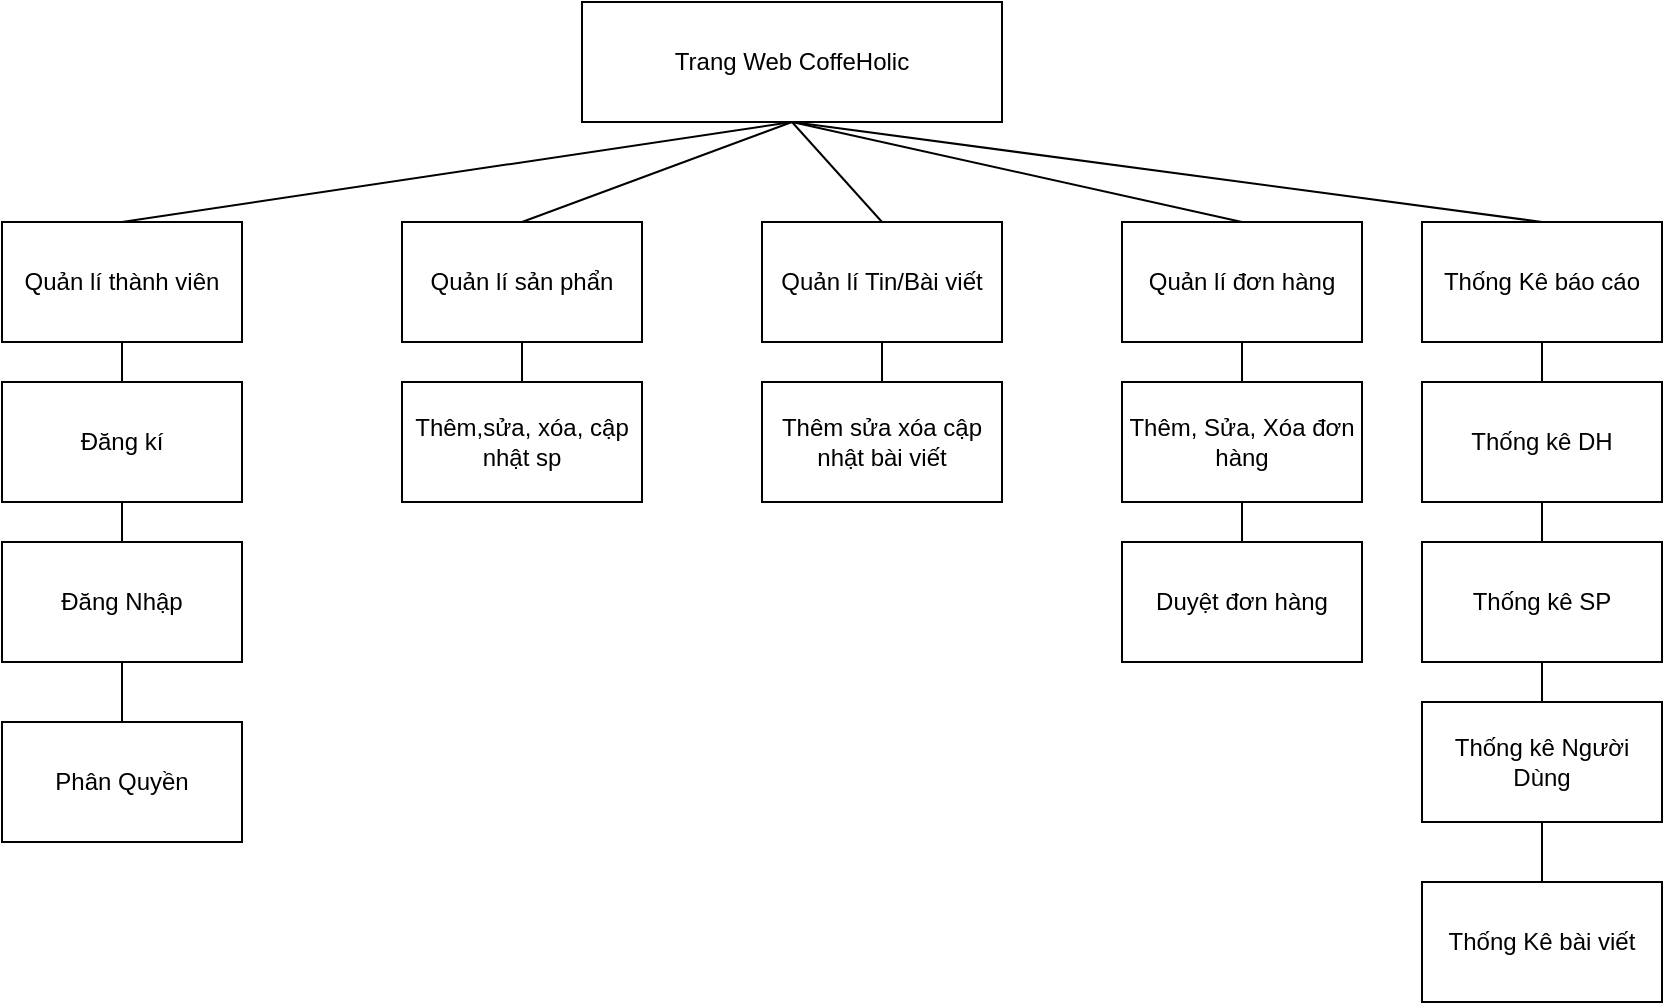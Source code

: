 <mxfile version="13.9.0" type="github">
  <diagram id="RvLM8YGOqVZbT7EBfto4" name="Page-1">
    <mxGraphModel dx="868" dy="482" grid="1" gridSize="10" guides="1" tooltips="1" connect="1" arrows="1" fold="1" page="1" pageScale="1" pageWidth="827" pageHeight="1169" math="0" shadow="0">
      <root>
        <mxCell id="0" />
        <mxCell id="1" parent="0" />
        <mxCell id="-QUG8otCOw9tnm7xfzeB-2" value="Trang Web CoffeHolic&lt;br&gt;" style="rounded=0;whiteSpace=wrap;html=1;" vertex="1" parent="1">
          <mxGeometry x="300" y="10" width="210" height="60" as="geometry" />
        </mxCell>
        <mxCell id="-QUG8otCOw9tnm7xfzeB-3" value="Quản lí thành viên" style="rounded=0;whiteSpace=wrap;html=1;" vertex="1" parent="1">
          <mxGeometry x="10" y="120" width="120" height="60" as="geometry" />
        </mxCell>
        <mxCell id="-QUG8otCOw9tnm7xfzeB-6" value="Đăng kí" style="rounded=0;whiteSpace=wrap;html=1;" vertex="1" parent="1">
          <mxGeometry x="10" y="200" width="120" height="60" as="geometry" />
        </mxCell>
        <mxCell id="-QUG8otCOw9tnm7xfzeB-7" value="Đăng Nhập" style="rounded=0;whiteSpace=wrap;html=1;" vertex="1" parent="1">
          <mxGeometry x="10" y="280" width="120" height="60" as="geometry" />
        </mxCell>
        <mxCell id="-QUG8otCOw9tnm7xfzeB-8" value="Phân Quyền" style="rounded=0;whiteSpace=wrap;html=1;" vertex="1" parent="1">
          <mxGeometry x="10" y="370" width="120" height="60" as="geometry" />
        </mxCell>
        <mxCell id="-QUG8otCOw9tnm7xfzeB-9" value="Quản lí sản phẩn" style="rounded=0;whiteSpace=wrap;html=1;" vertex="1" parent="1">
          <mxGeometry x="210" y="120" width="120" height="60" as="geometry" />
        </mxCell>
        <mxCell id="-QUG8otCOw9tnm7xfzeB-11" value="Quản lí Tin/Bài viết" style="rounded=0;whiteSpace=wrap;html=1;" vertex="1" parent="1">
          <mxGeometry x="390" y="120" width="120" height="60" as="geometry" />
        </mxCell>
        <mxCell id="-QUG8otCOw9tnm7xfzeB-12" value="Quản lí đơn hàng" style="rounded=0;whiteSpace=wrap;html=1;" vertex="1" parent="1">
          <mxGeometry x="570" y="120" width="120" height="60" as="geometry" />
        </mxCell>
        <mxCell id="-QUG8otCOw9tnm7xfzeB-14" value="" style="endArrow=none;html=1;entryX=0.5;entryY=1;entryDx=0;entryDy=0;exitX=0.5;exitY=0;exitDx=0;exitDy=0;" edge="1" parent="1" source="-QUG8otCOw9tnm7xfzeB-11" target="-QUG8otCOw9tnm7xfzeB-2">
          <mxGeometry width="50" height="50" relative="1" as="geometry">
            <mxPoint x="390" y="270" as="sourcePoint" />
            <mxPoint x="440" y="220" as="targetPoint" />
          </mxGeometry>
        </mxCell>
        <mxCell id="-QUG8otCOw9tnm7xfzeB-15" value="" style="endArrow=none;html=1;entryX=0.5;entryY=1;entryDx=0;entryDy=0;exitX=0.5;exitY=0;exitDx=0;exitDy=0;" edge="1" parent="1" source="-QUG8otCOw9tnm7xfzeB-12" target="-QUG8otCOw9tnm7xfzeB-2">
          <mxGeometry width="50" height="50" relative="1" as="geometry">
            <mxPoint x="390" y="270" as="sourcePoint" />
            <mxPoint x="410" y="70" as="targetPoint" />
          </mxGeometry>
        </mxCell>
        <mxCell id="-QUG8otCOw9tnm7xfzeB-16" value="" style="endArrow=none;html=1;entryX=0.5;entryY=1;entryDx=0;entryDy=0;exitX=0.5;exitY=0;exitDx=0;exitDy=0;" edge="1" parent="1" source="-QUG8otCOw9tnm7xfzeB-9" target="-QUG8otCOw9tnm7xfzeB-2">
          <mxGeometry width="50" height="50" relative="1" as="geometry">
            <mxPoint x="390" y="270" as="sourcePoint" />
            <mxPoint x="440" y="220" as="targetPoint" />
          </mxGeometry>
        </mxCell>
        <mxCell id="-QUG8otCOw9tnm7xfzeB-17" value="" style="endArrow=none;html=1;entryX=0.5;entryY=1;entryDx=0;entryDy=0;exitX=0.5;exitY=0;exitDx=0;exitDy=0;" edge="1" parent="1" source="-QUG8otCOw9tnm7xfzeB-3" target="-QUG8otCOw9tnm7xfzeB-2">
          <mxGeometry width="50" height="50" relative="1" as="geometry">
            <mxPoint x="390" y="270" as="sourcePoint" />
            <mxPoint x="440" y="220" as="targetPoint" />
          </mxGeometry>
        </mxCell>
        <mxCell id="-QUG8otCOw9tnm7xfzeB-18" style="edgeStyle=orthogonalEdgeStyle;rounded=0;orthogonalLoop=1;jettySize=auto;html=1;exitX=0.5;exitY=1;exitDx=0;exitDy=0;" edge="1" parent="1" source="-QUG8otCOw9tnm7xfzeB-3" target="-QUG8otCOw9tnm7xfzeB-3">
          <mxGeometry relative="1" as="geometry" />
        </mxCell>
        <mxCell id="-QUG8otCOw9tnm7xfzeB-19" value="" style="endArrow=none;html=1;entryX=0.5;entryY=1;entryDx=0;entryDy=0;exitX=0.5;exitY=0;exitDx=0;exitDy=0;" edge="1" parent="1" source="-QUG8otCOw9tnm7xfzeB-6" target="-QUG8otCOw9tnm7xfzeB-3">
          <mxGeometry width="50" height="50" relative="1" as="geometry">
            <mxPoint x="390" y="270" as="sourcePoint" />
            <mxPoint x="440" y="220" as="targetPoint" />
          </mxGeometry>
        </mxCell>
        <mxCell id="-QUG8otCOw9tnm7xfzeB-20" value="" style="endArrow=none;html=1;exitX=0.5;exitY=0;exitDx=0;exitDy=0;entryX=0.5;entryY=1;entryDx=0;entryDy=0;" edge="1" parent="1" source="-QUG8otCOw9tnm7xfzeB-7" target="-QUG8otCOw9tnm7xfzeB-6">
          <mxGeometry width="50" height="50" relative="1" as="geometry">
            <mxPoint x="110" y="290" as="sourcePoint" />
            <mxPoint x="140" y="260" as="targetPoint" />
          </mxGeometry>
        </mxCell>
        <mxCell id="-QUG8otCOw9tnm7xfzeB-21" value="" style="endArrow=none;html=1;entryX=0.5;entryY=1;entryDx=0;entryDy=0;exitX=0.5;exitY=0;exitDx=0;exitDy=0;" edge="1" parent="1" source="-QUG8otCOw9tnm7xfzeB-8" target="-QUG8otCOw9tnm7xfzeB-7">
          <mxGeometry width="50" height="50" relative="1" as="geometry">
            <mxPoint x="140" y="360" as="sourcePoint" />
            <mxPoint x="180" y="340" as="targetPoint" />
          </mxGeometry>
        </mxCell>
        <mxCell id="-QUG8otCOw9tnm7xfzeB-22" value="Thêm,sửa, xóa, cập nhật sp" style="rounded=0;whiteSpace=wrap;html=1;" vertex="1" parent="1">
          <mxGeometry x="210" y="200" width="120" height="60" as="geometry" />
        </mxCell>
        <mxCell id="-QUG8otCOw9tnm7xfzeB-24" value="Thêm sửa xóa cập nhật bài viết" style="rounded=0;whiteSpace=wrap;html=1;" vertex="1" parent="1">
          <mxGeometry x="390" y="200" width="120" height="60" as="geometry" />
        </mxCell>
        <mxCell id="-QUG8otCOw9tnm7xfzeB-26" value="Thêm, Sửa, Xóa đơn hàng" style="rounded=0;whiteSpace=wrap;html=1;" vertex="1" parent="1">
          <mxGeometry x="570" y="200" width="120" height="60" as="geometry" />
        </mxCell>
        <mxCell id="-QUG8otCOw9tnm7xfzeB-27" value="Duyệt đơn hàng" style="rounded=0;whiteSpace=wrap;html=1;" vertex="1" parent="1">
          <mxGeometry x="570" y="280" width="120" height="60" as="geometry" />
        </mxCell>
        <mxCell id="-QUG8otCOw9tnm7xfzeB-28" value="Thống Kê báo cáo" style="rounded=0;whiteSpace=wrap;html=1;" vertex="1" parent="1">
          <mxGeometry x="720" y="120" width="120" height="60" as="geometry" />
        </mxCell>
        <mxCell id="-QUG8otCOw9tnm7xfzeB-29" value="Thống kê DH" style="rounded=0;whiteSpace=wrap;html=1;" vertex="1" parent="1">
          <mxGeometry x="720" y="200" width="120" height="60" as="geometry" />
        </mxCell>
        <mxCell id="-QUG8otCOw9tnm7xfzeB-30" value="Thống kê SP" style="rounded=0;whiteSpace=wrap;html=1;" vertex="1" parent="1">
          <mxGeometry x="720" y="280" width="120" height="60" as="geometry" />
        </mxCell>
        <mxCell id="-QUG8otCOw9tnm7xfzeB-33" value="Thống kê Người Dùng" style="rounded=0;whiteSpace=wrap;html=1;" vertex="1" parent="1">
          <mxGeometry x="720" y="360" width="120" height="60" as="geometry" />
        </mxCell>
        <mxCell id="-QUG8otCOw9tnm7xfzeB-34" value="Thống Kê bài viết" style="rounded=0;whiteSpace=wrap;html=1;" vertex="1" parent="1">
          <mxGeometry x="720" y="450" width="120" height="60" as="geometry" />
        </mxCell>
        <mxCell id="-QUG8otCOw9tnm7xfzeB-35" value="" style="endArrow=none;html=1;entryX=0.5;entryY=1;entryDx=0;entryDy=0;exitX=0.5;exitY=0;exitDx=0;exitDy=0;" edge="1" parent="1" source="-QUG8otCOw9tnm7xfzeB-22" target="-QUG8otCOw9tnm7xfzeB-9">
          <mxGeometry width="50" height="50" relative="1" as="geometry">
            <mxPoint x="390" y="330" as="sourcePoint" />
            <mxPoint x="440" y="280" as="targetPoint" />
          </mxGeometry>
        </mxCell>
        <mxCell id="-QUG8otCOw9tnm7xfzeB-37" value="" style="endArrow=none;html=1;exitX=0.5;exitY=1;exitDx=0;exitDy=0;entryX=0.5;entryY=0;entryDx=0;entryDy=0;" edge="1" parent="1" source="-QUG8otCOw9tnm7xfzeB-2" target="-QUG8otCOw9tnm7xfzeB-28">
          <mxGeometry width="50" height="50" relative="1" as="geometry">
            <mxPoint x="580" y="100" as="sourcePoint" />
            <mxPoint x="630" y="50" as="targetPoint" />
          </mxGeometry>
        </mxCell>
        <mxCell id="-QUG8otCOw9tnm7xfzeB-38" value="" style="endArrow=none;html=1;entryX=0.5;entryY=1;entryDx=0;entryDy=0;exitX=0.5;exitY=0;exitDx=0;exitDy=0;" edge="1" parent="1" source="-QUG8otCOw9tnm7xfzeB-27" target="-QUG8otCOw9tnm7xfzeB-26">
          <mxGeometry width="50" height="50" relative="1" as="geometry">
            <mxPoint x="414" y="400" as="sourcePoint" />
            <mxPoint x="464" y="350" as="targetPoint" />
          </mxGeometry>
        </mxCell>
        <mxCell id="-QUG8otCOw9tnm7xfzeB-39" value="" style="endArrow=none;html=1;entryX=0.5;entryY=1;entryDx=0;entryDy=0;exitX=0.5;exitY=0;exitDx=0;exitDy=0;" edge="1" parent="1" source="-QUG8otCOw9tnm7xfzeB-34" target="-QUG8otCOw9tnm7xfzeB-33">
          <mxGeometry width="50" height="50" relative="1" as="geometry">
            <mxPoint x="450" y="425" as="sourcePoint" />
            <mxPoint x="500" y="375" as="targetPoint" />
          </mxGeometry>
        </mxCell>
        <mxCell id="-QUG8otCOw9tnm7xfzeB-40" value="" style="endArrow=none;html=1;entryX=0.5;entryY=1;entryDx=0;entryDy=0;exitX=0.5;exitY=0;exitDx=0;exitDy=0;" edge="1" parent="1" source="-QUG8otCOw9tnm7xfzeB-33" target="-QUG8otCOw9tnm7xfzeB-30">
          <mxGeometry width="50" height="50" relative="1" as="geometry">
            <mxPoint x="560" y="460" as="sourcePoint" />
            <mxPoint x="610" y="410" as="targetPoint" />
          </mxGeometry>
        </mxCell>
        <mxCell id="-QUG8otCOw9tnm7xfzeB-41" value="" style="endArrow=none;html=1;entryX=0.5;entryY=1;entryDx=0;entryDy=0;exitX=0.5;exitY=0;exitDx=0;exitDy=0;" edge="1" parent="1" source="-QUG8otCOw9tnm7xfzeB-30" target="-QUG8otCOw9tnm7xfzeB-29">
          <mxGeometry width="50" height="50" relative="1" as="geometry">
            <mxPoint x="390" y="330" as="sourcePoint" />
            <mxPoint x="440" y="280" as="targetPoint" />
          </mxGeometry>
        </mxCell>
        <mxCell id="-QUG8otCOw9tnm7xfzeB-42" value="" style="endArrow=none;html=1;entryX=0.5;entryY=1;entryDx=0;entryDy=0;exitX=0.5;exitY=0;exitDx=0;exitDy=0;" edge="1" parent="1" source="-QUG8otCOw9tnm7xfzeB-29" target="-QUG8otCOw9tnm7xfzeB-28">
          <mxGeometry width="50" height="50" relative="1" as="geometry">
            <mxPoint x="390" y="330" as="sourcePoint" />
            <mxPoint x="440" y="280" as="targetPoint" />
          </mxGeometry>
        </mxCell>
        <mxCell id="-QUG8otCOw9tnm7xfzeB-43" value="" style="endArrow=none;html=1;entryX=0.5;entryY=1;entryDx=0;entryDy=0;exitX=0.5;exitY=0;exitDx=0;exitDy=0;" edge="1" parent="1" source="-QUG8otCOw9tnm7xfzeB-26" target="-QUG8otCOw9tnm7xfzeB-12">
          <mxGeometry width="50" height="50" relative="1" as="geometry">
            <mxPoint x="414" y="370" as="sourcePoint" />
            <mxPoint x="464" y="320" as="targetPoint" />
          </mxGeometry>
        </mxCell>
        <mxCell id="-QUG8otCOw9tnm7xfzeB-44" value="" style="endArrow=none;html=1;exitX=0.5;exitY=1;exitDx=0;exitDy=0;entryX=0.5;entryY=0;entryDx=0;entryDy=0;" edge="1" parent="1" source="-QUG8otCOw9tnm7xfzeB-11" target="-QUG8otCOw9tnm7xfzeB-24">
          <mxGeometry width="50" height="50" relative="1" as="geometry">
            <mxPoint x="240" y="370" as="sourcePoint" />
            <mxPoint x="450" y="200" as="targetPoint" />
          </mxGeometry>
        </mxCell>
      </root>
    </mxGraphModel>
  </diagram>
</mxfile>
